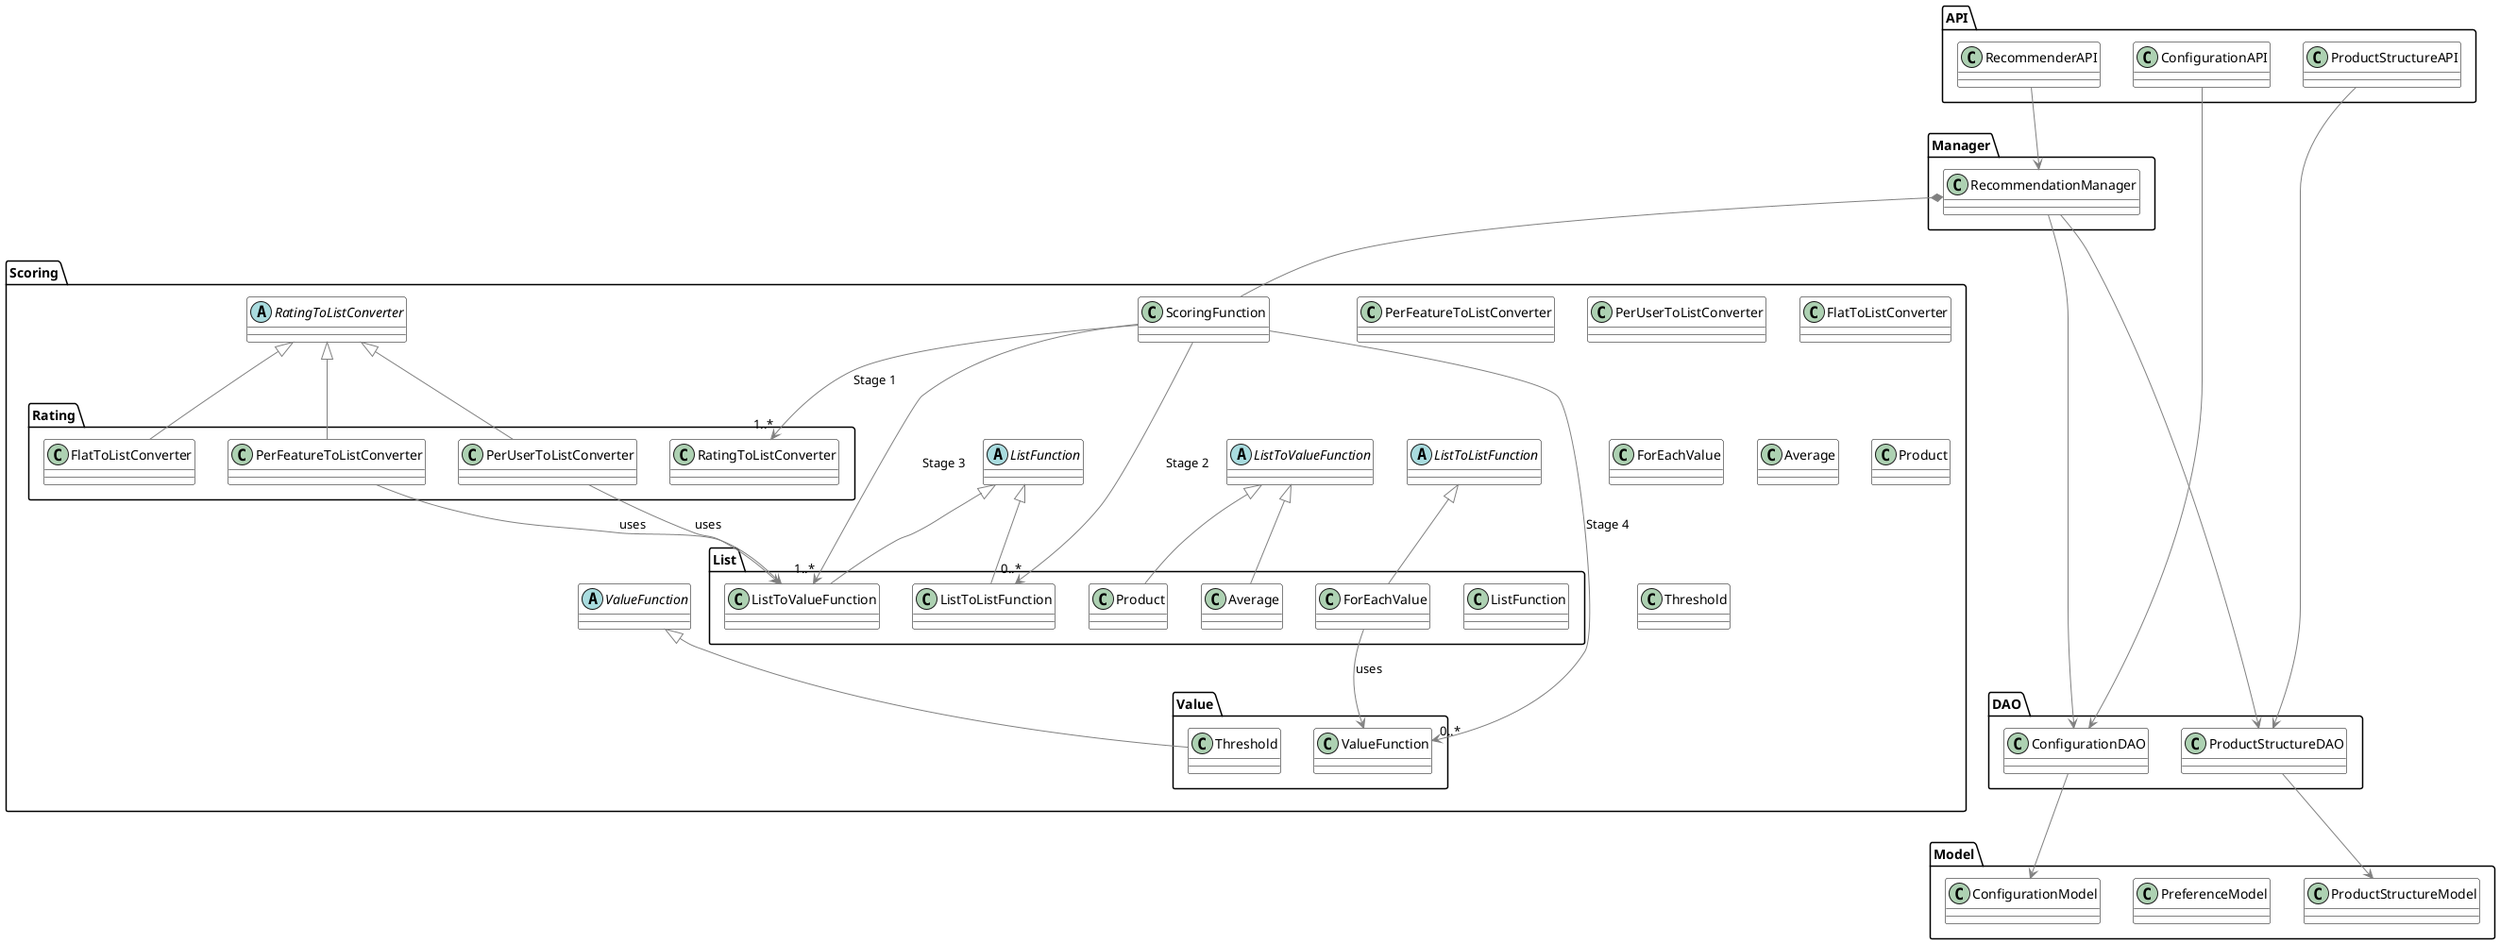 @startuml

skinparam class {
	BackgroundColor White
	ArrowColor Grey
	BorderColor Black
}
skinparam shadowing false

package API {
    class ConfigurationAPI
    class RecommenderAPI
    class ProductStructureAPI
}

package Manager {
    class RecommendationManager
}

package Model{
    class ConfigurationModel
    class PreferenceModel
    class ProductStructureModel
}

package DAO {
    class ConfigurationDAO
    class ProductStructureDAO
}

package Scoring {  
    
    

    package List {
        class ListFunction
        class ListToListFunction
        class ListToValueFunction
        class Average
        class Product
        class ForEachValue
    }

    package Value {
        class ValueFunction
        class Threshold
    }

    package Rating {
        class RatingToListConverter
        class FlatToListConverter
        class PerUserToListConverter
        class PerFeatureToListConverter
    }


    ScoringFunction --> "1..*" RatingToListConverter : Stage 1
    ScoringFunction --> "0..*" ListToListFunction : Stage 2
    ScoringFunction --> "1..*" ListToValueFunction : Stage 3
    ScoringFunction --> "0..*" ValueFunction : Stage 4

    class ScoringFunction{

    }

    abstract class RatingToListConverter {

    }

    RatingToListConverter <|-- PerFeatureToListConverter
    PerFeatureToListConverter --> ListToValueFunction :uses
    class PerFeatureToListConverter {

    }
    RatingToListConverter <|-- PerUserToListConverter
    PerUserToListConverter --> ListToValueFunction :uses
    class PerUserToListConverter {

    }
    RatingToListConverter <|-- FlatToListConverter
    class FlatToListConverter {

    }
 
    abstract class ListFunction {

    }

    ListFunction <|-- ListToListFunction
    abstract class ListToListFunction {

    }

    ListToListFunction <|-- ForEachValue
    ForEachValue --> ValueFunction:uses
    class ForEachValue {

    }


    ListFunction <|-- ListToValueFunction
    abstract class ListToValueFunction {
        
    }

    ListToValueFunction <|-- Average
    class Average {
        
    }
    ListToValueFunction <|-- Product
    class Product {

    }

    abstract class ValueFunction{

    }

    ValueFunction <|-- Threshold
    class Threshold {
        
    }
}

RecommendationManager *-- ScoringFunction

ConfigurationAPI --> ConfigurationDAO
ProductStructureAPI --> ProductStructureDAO
RecommenderAPI --> RecommendationManager

RecommendationManager --> ProductStructureDAO
RecommendationManager --> ConfigurationDAO
ScoringFunction --[hidden]--> ConfigurationDAO



ConfigurationDAO --> ConfigurationModel
ProductStructureDAO --> ProductStructureModel


@enduml